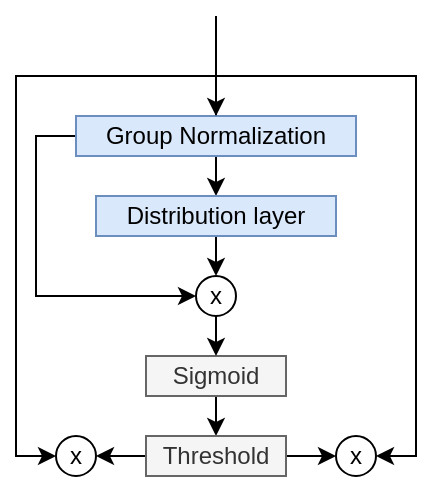 <mxfile version="22.0.4" type="github">
  <diagram name="第 1 页" id="sTUhLF-kgUO84TB5RZIB">
    <mxGraphModel dx="2004" dy="1131" grid="1" gridSize="10" guides="1" tooltips="1" connect="1" arrows="1" fold="1" page="1" pageScale="1" pageWidth="827" pageHeight="1169" math="0" shadow="0">
      <root>
        <mxCell id="0" />
        <mxCell id="1" parent="0" />
        <mxCell id="xI9gyTVhqFCWPQMHHly6-94" style="edgeStyle=orthogonalEdgeStyle;rounded=0;orthogonalLoop=1;jettySize=auto;html=1;exitX=0.5;exitY=1;exitDx=0;exitDy=0;entryX=0.5;entryY=0;entryDx=0;entryDy=0;" edge="1" parent="1" source="xI9gyTVhqFCWPQMHHly6-88" target="xI9gyTVhqFCWPQMHHly6-89">
          <mxGeometry relative="1" as="geometry" />
        </mxCell>
        <mxCell id="xI9gyTVhqFCWPQMHHly6-99" style="edgeStyle=orthogonalEdgeStyle;rounded=0;orthogonalLoop=1;jettySize=auto;html=1;exitX=0;exitY=0.5;exitDx=0;exitDy=0;entryX=0;entryY=0.5;entryDx=0;entryDy=0;" edge="1" parent="1" source="xI9gyTVhqFCWPQMHHly6-88" target="xI9gyTVhqFCWPQMHHly6-91">
          <mxGeometry relative="1" as="geometry" />
        </mxCell>
        <mxCell id="xI9gyTVhqFCWPQMHHly6-103" style="edgeStyle=orthogonalEdgeStyle;rounded=0;orthogonalLoop=1;jettySize=auto;html=1;exitX=0.5;exitY=0;exitDx=0;exitDy=0;entryX=0;entryY=0.5;entryDx=0;entryDy=0;" edge="1" parent="1" source="xI9gyTVhqFCWPQMHHly6-88" target="xI9gyTVhqFCWPQMHHly6-100">
          <mxGeometry relative="1" as="geometry" />
        </mxCell>
        <mxCell id="xI9gyTVhqFCWPQMHHly6-104" style="edgeStyle=orthogonalEdgeStyle;rounded=0;orthogonalLoop=1;jettySize=auto;html=1;exitX=0.5;exitY=0;exitDx=0;exitDy=0;entryX=1;entryY=0.5;entryDx=0;entryDy=0;" edge="1" parent="1" source="xI9gyTVhqFCWPQMHHly6-88" target="xI9gyTVhqFCWPQMHHly6-102">
          <mxGeometry relative="1" as="geometry" />
        </mxCell>
        <mxCell id="xI9gyTVhqFCWPQMHHly6-88" value="Group Normalization" style="rounded=0;whiteSpace=wrap;html=1;fillColor=#dae8fc;strokeColor=#6c8ebf;" vertex="1" parent="1">
          <mxGeometry x="300" y="430" width="140" height="20" as="geometry" />
        </mxCell>
        <mxCell id="xI9gyTVhqFCWPQMHHly6-95" style="edgeStyle=orthogonalEdgeStyle;rounded=0;orthogonalLoop=1;jettySize=auto;html=1;exitX=0.5;exitY=1;exitDx=0;exitDy=0;entryX=0.5;entryY=0;entryDx=0;entryDy=0;" edge="1" parent="1" source="xI9gyTVhqFCWPQMHHly6-89" target="xI9gyTVhqFCWPQMHHly6-91">
          <mxGeometry relative="1" as="geometry" />
        </mxCell>
        <mxCell id="xI9gyTVhqFCWPQMHHly6-89" value="Distribution layer" style="rounded=0;whiteSpace=wrap;html=1;fillColor=#dae8fc;strokeColor=#6c8ebf;" vertex="1" parent="1">
          <mxGeometry x="310" y="470" width="120" height="20" as="geometry" />
        </mxCell>
        <mxCell id="xI9gyTVhqFCWPQMHHly6-97" style="edgeStyle=orthogonalEdgeStyle;rounded=0;orthogonalLoop=1;jettySize=auto;html=1;exitX=0.5;exitY=1;exitDx=0;exitDy=0;entryX=0.5;entryY=0;entryDx=0;entryDy=0;" edge="1" parent="1" source="xI9gyTVhqFCWPQMHHly6-90" target="xI9gyTVhqFCWPQMHHly6-92">
          <mxGeometry relative="1" as="geometry" />
        </mxCell>
        <mxCell id="xI9gyTVhqFCWPQMHHly6-90" value="Sigmoid" style="rounded=0;whiteSpace=wrap;html=1;fillColor=#f5f5f5;fontColor=#333333;strokeColor=#666666;" vertex="1" parent="1">
          <mxGeometry x="335" y="550" width="70" height="20" as="geometry" />
        </mxCell>
        <mxCell id="xI9gyTVhqFCWPQMHHly6-96" style="edgeStyle=orthogonalEdgeStyle;rounded=0;orthogonalLoop=1;jettySize=auto;html=1;exitX=0.5;exitY=1;exitDx=0;exitDy=0;entryX=0.5;entryY=0;entryDx=0;entryDy=0;" edge="1" parent="1" source="xI9gyTVhqFCWPQMHHly6-91" target="xI9gyTVhqFCWPQMHHly6-90">
          <mxGeometry relative="1" as="geometry" />
        </mxCell>
        <mxCell id="xI9gyTVhqFCWPQMHHly6-91" value="x" style="ellipse;whiteSpace=wrap;html=1;aspect=fixed;" vertex="1" parent="1">
          <mxGeometry x="360" y="510" width="20" height="20" as="geometry" />
        </mxCell>
        <mxCell id="xI9gyTVhqFCWPQMHHly6-105" style="edgeStyle=orthogonalEdgeStyle;rounded=0;orthogonalLoop=1;jettySize=auto;html=1;exitX=0;exitY=0.5;exitDx=0;exitDy=0;entryX=1;entryY=0.5;entryDx=0;entryDy=0;" edge="1" parent="1" source="xI9gyTVhqFCWPQMHHly6-92" target="xI9gyTVhqFCWPQMHHly6-100">
          <mxGeometry relative="1" as="geometry" />
        </mxCell>
        <mxCell id="xI9gyTVhqFCWPQMHHly6-106" style="edgeStyle=orthogonalEdgeStyle;rounded=0;orthogonalLoop=1;jettySize=auto;html=1;exitX=1;exitY=0.5;exitDx=0;exitDy=0;entryX=0;entryY=0.5;entryDx=0;entryDy=0;" edge="1" parent="1" source="xI9gyTVhqFCWPQMHHly6-92" target="xI9gyTVhqFCWPQMHHly6-102">
          <mxGeometry relative="1" as="geometry" />
        </mxCell>
        <mxCell id="xI9gyTVhqFCWPQMHHly6-92" value="Threshold" style="rounded=0;whiteSpace=wrap;html=1;fillColor=#f5f5f5;fontColor=#333333;strokeColor=#666666;" vertex="1" parent="1">
          <mxGeometry x="335" y="590" width="70" height="20" as="geometry" />
        </mxCell>
        <mxCell id="xI9gyTVhqFCWPQMHHly6-98" value="" style="endArrow=classic;html=1;rounded=0;entryX=0.5;entryY=0;entryDx=0;entryDy=0;" edge="1" parent="1" target="xI9gyTVhqFCWPQMHHly6-88">
          <mxGeometry width="50" height="50" relative="1" as="geometry">
            <mxPoint x="370" y="380" as="sourcePoint" />
            <mxPoint x="480" y="250" as="targetPoint" />
          </mxGeometry>
        </mxCell>
        <mxCell id="xI9gyTVhqFCWPQMHHly6-100" value="x" style="ellipse;whiteSpace=wrap;html=1;aspect=fixed;" vertex="1" parent="1">
          <mxGeometry x="290" y="590" width="20" height="20" as="geometry" />
        </mxCell>
        <mxCell id="xI9gyTVhqFCWPQMHHly6-102" value="x" style="ellipse;whiteSpace=wrap;html=1;aspect=fixed;" vertex="1" parent="1">
          <mxGeometry x="430" y="590" width="20" height="20" as="geometry" />
        </mxCell>
      </root>
    </mxGraphModel>
  </diagram>
</mxfile>
